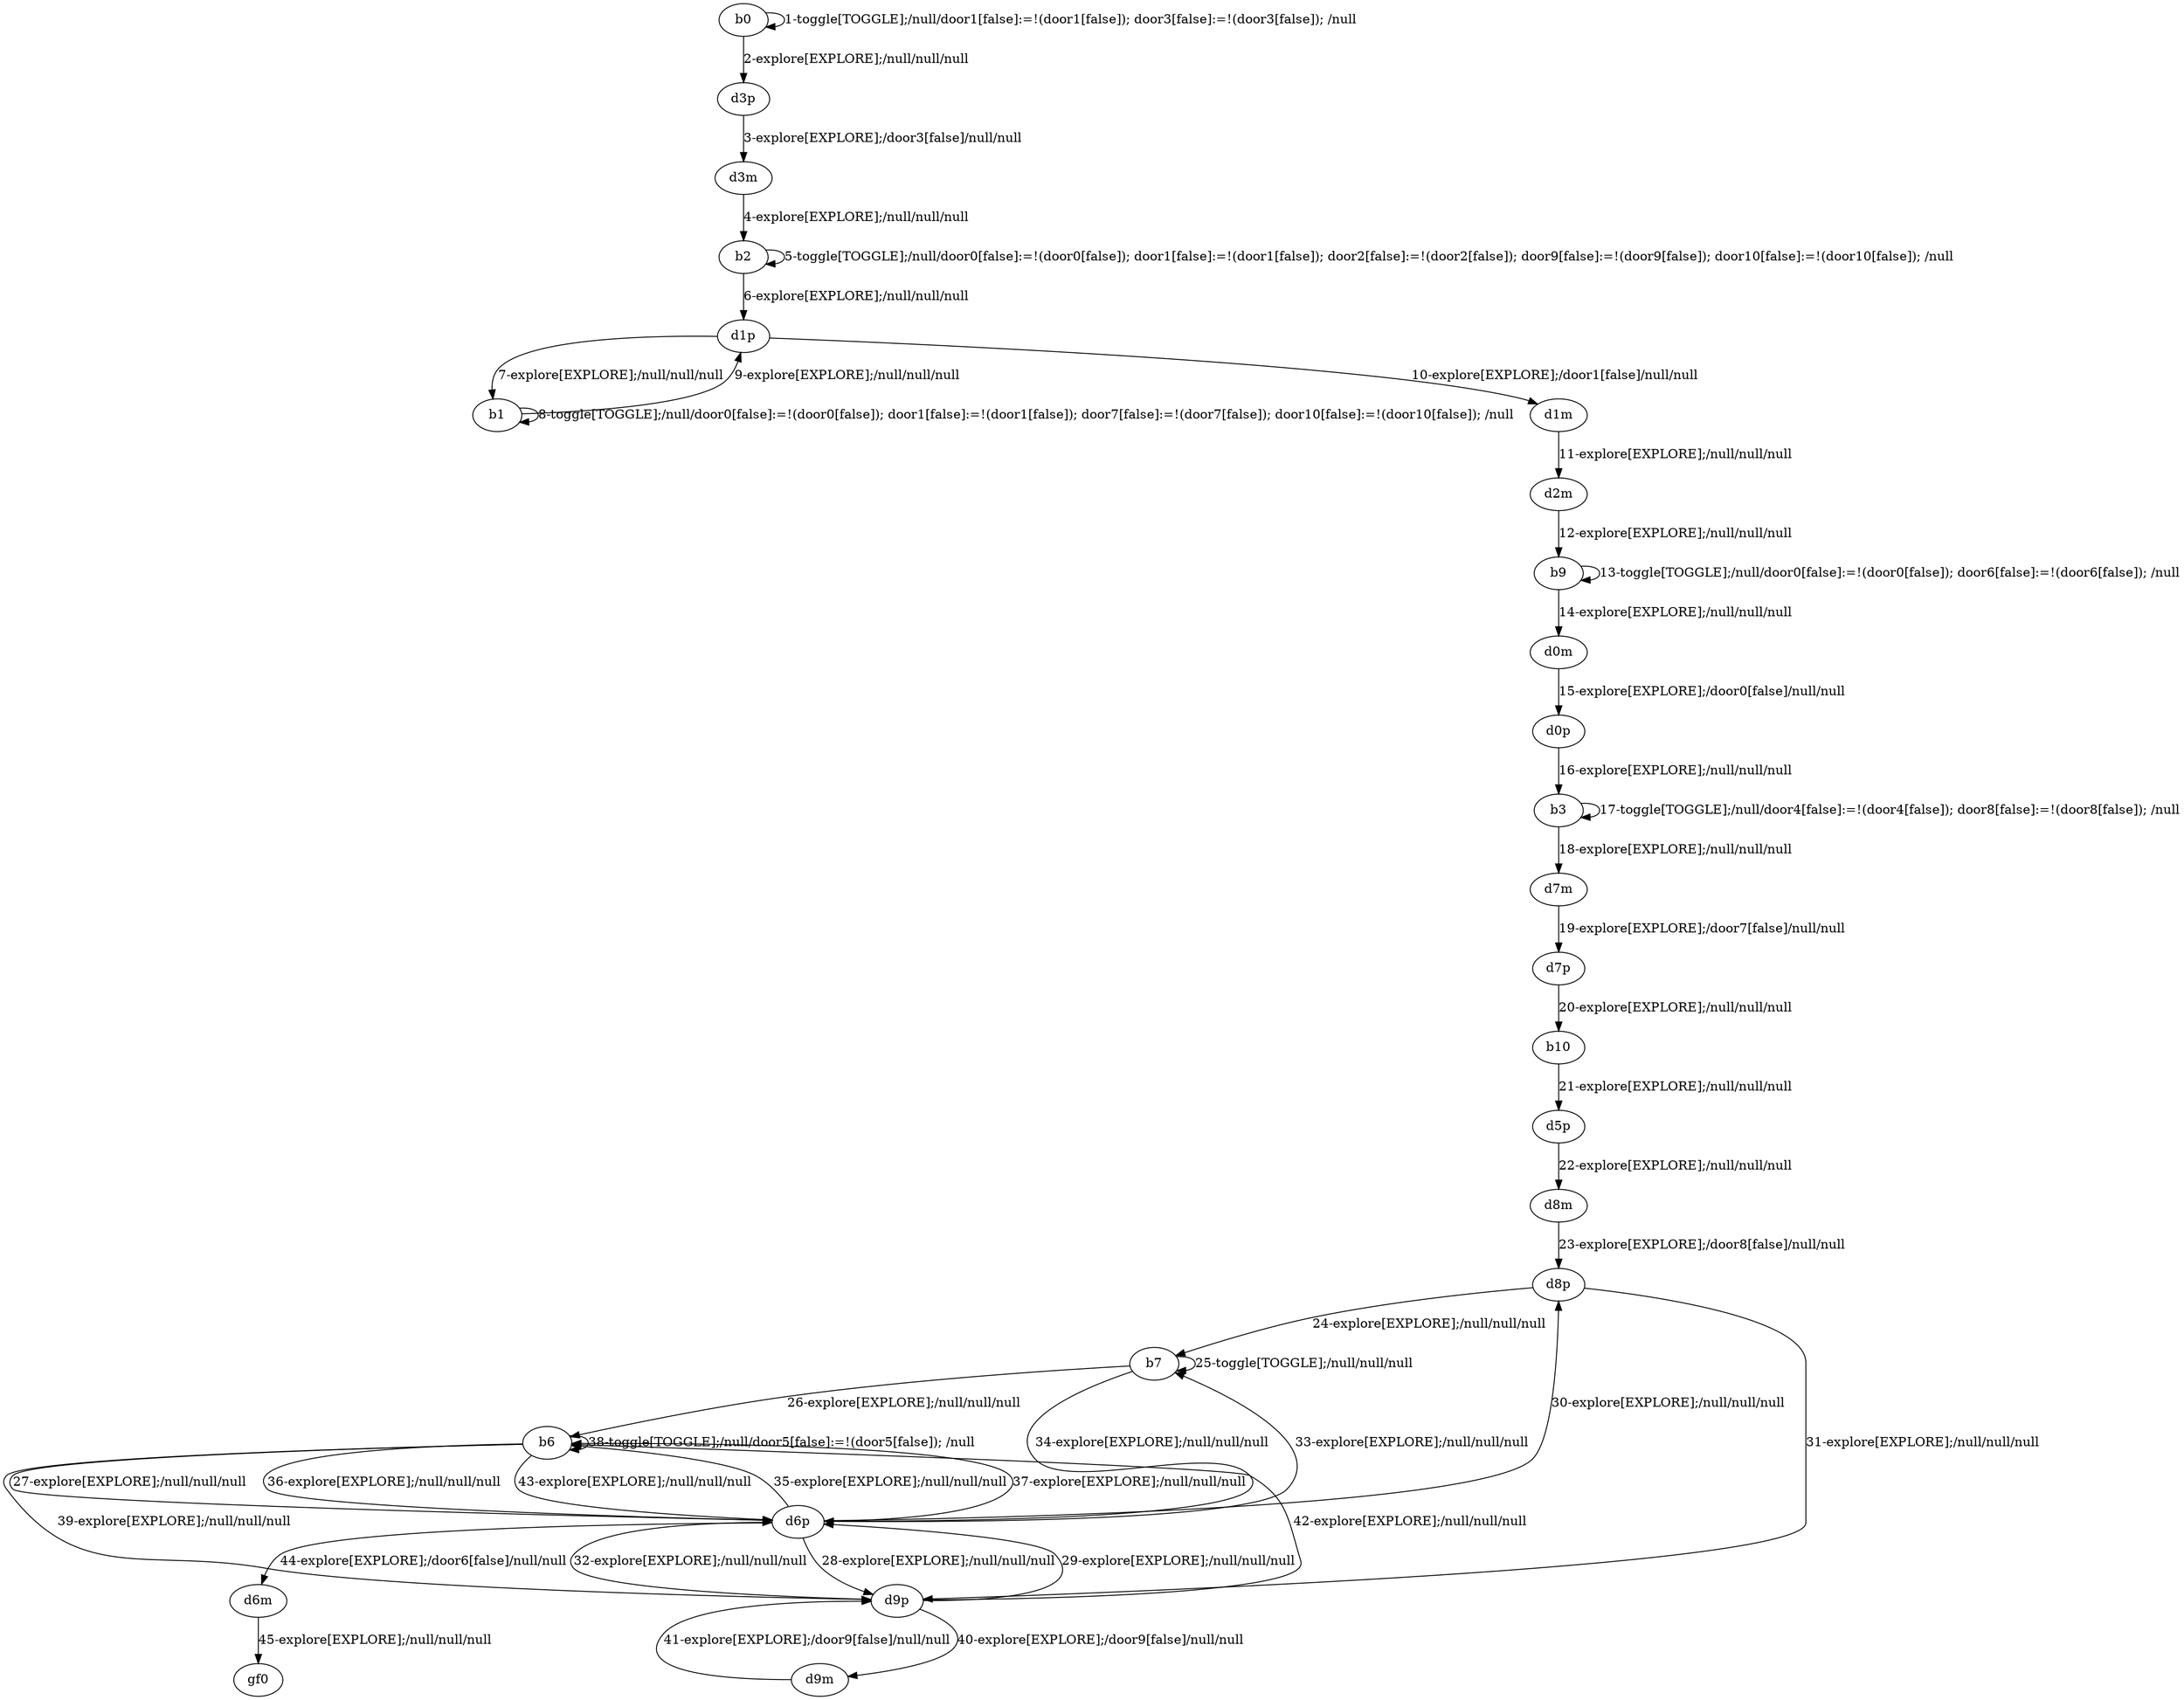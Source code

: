 digraph g {
"b0" -> "b0" [label = "1-toggle[TOGGLE];/null/door1[false]:=!(door1[false]); door3[false]:=!(door3[false]); /null"];
"b0" -> "d3p" [label = "2-explore[EXPLORE];/null/null/null"];
"d3p" -> "d3m" [label = "3-explore[EXPLORE];/door3[false]/null/null"];
"d3m" -> "b2" [label = "4-explore[EXPLORE];/null/null/null"];
"b2" -> "b2" [label = "5-toggle[TOGGLE];/null/door0[false]:=!(door0[false]); door1[false]:=!(door1[false]); door2[false]:=!(door2[false]); door9[false]:=!(door9[false]); door10[false]:=!(door10[false]); /null"];
"b2" -> "d1p" [label = "6-explore[EXPLORE];/null/null/null"];
"d1p" -> "b1" [label = "7-explore[EXPLORE];/null/null/null"];
"b1" -> "b1" [label = "8-toggle[TOGGLE];/null/door0[false]:=!(door0[false]); door1[false]:=!(door1[false]); door7[false]:=!(door7[false]); door10[false]:=!(door10[false]); /null"];
"b1" -> "d1p" [label = "9-explore[EXPLORE];/null/null/null"];
"d1p" -> "d1m" [label = "10-explore[EXPLORE];/door1[false]/null/null"];
"d1m" -> "d2m" [label = "11-explore[EXPLORE];/null/null/null"];
"d2m" -> "b9" [label = "12-explore[EXPLORE];/null/null/null"];
"b9" -> "b9" [label = "13-toggle[TOGGLE];/null/door0[false]:=!(door0[false]); door6[false]:=!(door6[false]); /null"];
"b9" -> "d0m" [label = "14-explore[EXPLORE];/null/null/null"];
"d0m" -> "d0p" [label = "15-explore[EXPLORE];/door0[false]/null/null"];
"d0p" -> "b3" [label = "16-explore[EXPLORE];/null/null/null"];
"b3" -> "b3" [label = "17-toggle[TOGGLE];/null/door4[false]:=!(door4[false]); door8[false]:=!(door8[false]); /null"];
"b3" -> "d7m" [label = "18-explore[EXPLORE];/null/null/null"];
"d7m" -> "d7p" [label = "19-explore[EXPLORE];/door7[false]/null/null"];
"d7p" -> "b10" [label = "20-explore[EXPLORE];/null/null/null"];
"b10" -> "d5p" [label = "21-explore[EXPLORE];/null/null/null"];
"d5p" -> "d8m" [label = "22-explore[EXPLORE];/null/null/null"];
"d8m" -> "d8p" [label = "23-explore[EXPLORE];/door8[false]/null/null"];
"d8p" -> "b7" [label = "24-explore[EXPLORE];/null/null/null"];
"b7" -> "b7" [label = "25-toggle[TOGGLE];/null/null/null"];
"b7" -> "b6" [label = "26-explore[EXPLORE];/null/null/null"];
"b6" -> "d6p" [label = "27-explore[EXPLORE];/null/null/null"];
"d6p" -> "d9p" [label = "28-explore[EXPLORE];/null/null/null"];
"d9p" -> "d6p" [label = "29-explore[EXPLORE];/null/null/null"];
"d6p" -> "d8p" [label = "30-explore[EXPLORE];/null/null/null"];
"d8p" -> "d9p" [label = "31-explore[EXPLORE];/null/null/null"];
"d9p" -> "d6p" [label = "32-explore[EXPLORE];/null/null/null"];
"d6p" -> "b7" [label = "33-explore[EXPLORE];/null/null/null"];
"b7" -> "d6p" [label = "34-explore[EXPLORE];/null/null/null"];
"d6p" -> "b6" [label = "35-explore[EXPLORE];/null/null/null"];
"b6" -> "d6p" [label = "36-explore[EXPLORE];/null/null/null"];
"d6p" -> "b6" [label = "37-explore[EXPLORE];/null/null/null"];
"b6" -> "b6" [label = "38-toggle[TOGGLE];/null/door5[false]:=!(door5[false]); /null"];
"b6" -> "d9p" [label = "39-explore[EXPLORE];/null/null/null"];
"d9p" -> "d9m" [label = "40-explore[EXPLORE];/door9[false]/null/null"];
"d9m" -> "d9p" [label = "41-explore[EXPLORE];/door9[false]/null/null"];
"d9p" -> "b6" [label = "42-explore[EXPLORE];/null/null/null"];
"b6" -> "d6p" [label = "43-explore[EXPLORE];/null/null/null"];
"d6p" -> "d6m" [label = "44-explore[EXPLORE];/door6[false]/null/null"];
"d6m" -> "gf0" [label = "45-explore[EXPLORE];/null/null/null"];
}